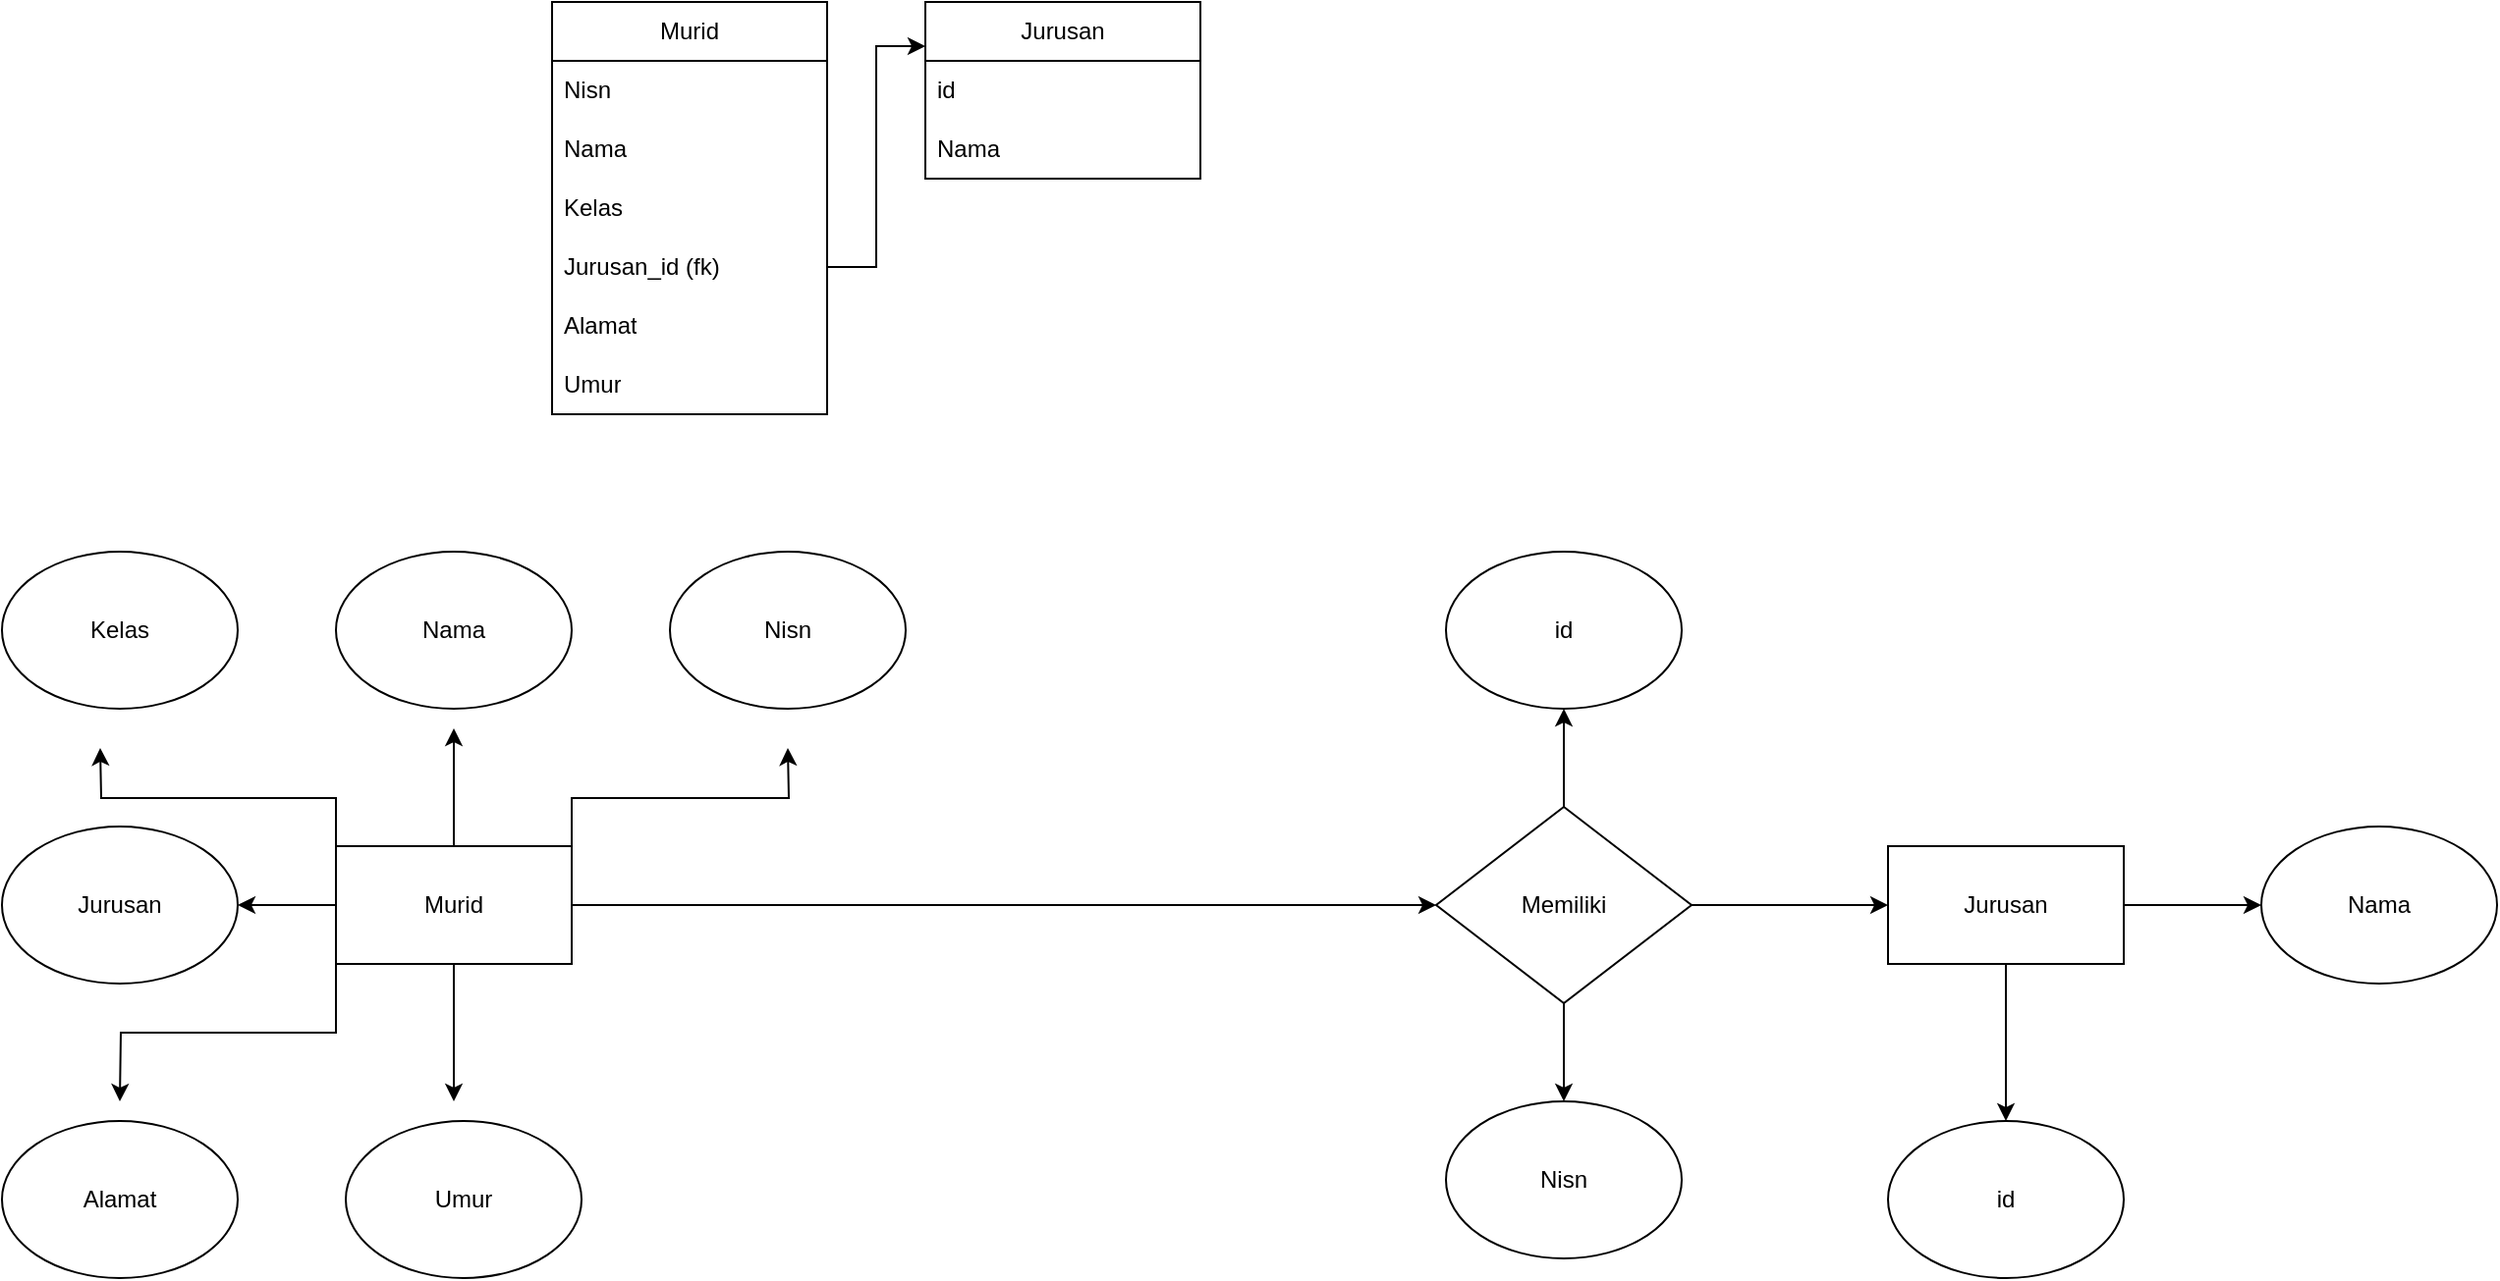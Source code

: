 <mxfile version="24.7.14">
  <diagram name="Page-1" id="se2v94sjm3AJpq2LqplE">
    <mxGraphModel dx="1257" dy="795" grid="1" gridSize="10" guides="1" tooltips="1" connect="1" arrows="1" fold="1" page="1" pageScale="1" pageWidth="3300" pageHeight="4681" math="0" shadow="0">
      <root>
        <mxCell id="0" />
        <mxCell id="1" parent="0" />
        <mxCell id="FmgKRREH_jTbhXyRfKfs-25" style="edgeStyle=orthogonalEdgeStyle;rounded=0;orthogonalLoop=1;jettySize=auto;html=1;exitX=1;exitY=0.5;exitDx=0;exitDy=0;entryX=0;entryY=0.5;entryDx=0;entryDy=0;" edge="1" parent="1" source="FmgKRREH_jTbhXyRfKfs-1" target="FmgKRREH_jTbhXyRfKfs-17">
          <mxGeometry relative="1" as="geometry" />
        </mxCell>
        <mxCell id="FmgKRREH_jTbhXyRfKfs-27" style="edgeStyle=orthogonalEdgeStyle;rounded=0;orthogonalLoop=1;jettySize=auto;html=1;exitX=0.5;exitY=1;exitDx=0;exitDy=0;entryX=0.5;entryY=0;entryDx=0;entryDy=0;" edge="1" parent="1" source="FmgKRREH_jTbhXyRfKfs-1" target="FmgKRREH_jTbhXyRfKfs-26">
          <mxGeometry relative="1" as="geometry" />
        </mxCell>
        <mxCell id="FmgKRREH_jTbhXyRfKfs-29" style="edgeStyle=orthogonalEdgeStyle;rounded=0;orthogonalLoop=1;jettySize=auto;html=1;exitX=0.5;exitY=0;exitDx=0;exitDy=0;entryX=0.5;entryY=1;entryDx=0;entryDy=0;" edge="1" parent="1" source="FmgKRREH_jTbhXyRfKfs-1" target="FmgKRREH_jTbhXyRfKfs-28">
          <mxGeometry relative="1" as="geometry" />
        </mxCell>
        <mxCell id="FmgKRREH_jTbhXyRfKfs-1" value="Memiliki" style="rhombus;whiteSpace=wrap;html=1;" vertex="1" parent="1">
          <mxGeometry x="2010" y="1190" width="130" height="100" as="geometry" />
        </mxCell>
        <mxCell id="FmgKRREH_jTbhXyRfKfs-5" style="edgeStyle=orthogonalEdgeStyle;rounded=0;orthogonalLoop=1;jettySize=auto;html=1;exitX=0.5;exitY=0;exitDx=0;exitDy=0;" edge="1" parent="1" source="FmgKRREH_jTbhXyRfKfs-2">
          <mxGeometry relative="1" as="geometry">
            <mxPoint x="1510" y="1150" as="targetPoint" />
          </mxGeometry>
        </mxCell>
        <mxCell id="FmgKRREH_jTbhXyRfKfs-12" style="edgeStyle=orthogonalEdgeStyle;rounded=0;orthogonalLoop=1;jettySize=auto;html=1;exitX=0.5;exitY=1;exitDx=0;exitDy=0;" edge="1" parent="1" source="FmgKRREH_jTbhXyRfKfs-2">
          <mxGeometry relative="1" as="geometry">
            <mxPoint x="1510" y="1340" as="targetPoint" />
          </mxGeometry>
        </mxCell>
        <mxCell id="FmgKRREH_jTbhXyRfKfs-14" style="edgeStyle=orthogonalEdgeStyle;rounded=0;orthogonalLoop=1;jettySize=auto;html=1;exitX=0;exitY=1;exitDx=0;exitDy=0;" edge="1" parent="1" source="FmgKRREH_jTbhXyRfKfs-2">
          <mxGeometry relative="1" as="geometry">
            <mxPoint x="1340" y="1340" as="targetPoint" />
          </mxGeometry>
        </mxCell>
        <mxCell id="FmgKRREH_jTbhXyRfKfs-15" style="edgeStyle=orthogonalEdgeStyle;rounded=0;orthogonalLoop=1;jettySize=auto;html=1;exitX=0;exitY=0;exitDx=0;exitDy=0;" edge="1" parent="1" source="FmgKRREH_jTbhXyRfKfs-2">
          <mxGeometry relative="1" as="geometry">
            <mxPoint x="1330" y="1160" as="targetPoint" />
          </mxGeometry>
        </mxCell>
        <mxCell id="FmgKRREH_jTbhXyRfKfs-16" style="edgeStyle=orthogonalEdgeStyle;rounded=0;orthogonalLoop=1;jettySize=auto;html=1;exitX=1;exitY=0;exitDx=0;exitDy=0;" edge="1" parent="1" source="FmgKRREH_jTbhXyRfKfs-2">
          <mxGeometry relative="1" as="geometry">
            <mxPoint x="1680" y="1160" as="targetPoint" />
          </mxGeometry>
        </mxCell>
        <mxCell id="FmgKRREH_jTbhXyRfKfs-23" style="edgeStyle=orthogonalEdgeStyle;rounded=0;orthogonalLoop=1;jettySize=auto;html=1;exitX=0;exitY=0.5;exitDx=0;exitDy=0;entryX=1;entryY=0.5;entryDx=0;entryDy=0;" edge="1" parent="1" source="FmgKRREH_jTbhXyRfKfs-2" target="FmgKRREH_jTbhXyRfKfs-22">
          <mxGeometry relative="1" as="geometry" />
        </mxCell>
        <mxCell id="FmgKRREH_jTbhXyRfKfs-24" style="edgeStyle=orthogonalEdgeStyle;rounded=0;orthogonalLoop=1;jettySize=auto;html=1;exitX=1;exitY=0.5;exitDx=0;exitDy=0;entryX=0;entryY=0.5;entryDx=0;entryDy=0;" edge="1" parent="1" source="FmgKRREH_jTbhXyRfKfs-2" target="FmgKRREH_jTbhXyRfKfs-1">
          <mxGeometry relative="1" as="geometry" />
        </mxCell>
        <mxCell id="FmgKRREH_jTbhXyRfKfs-2" value="Murid" style="rounded=0;whiteSpace=wrap;html=1;strokeColor=default;" vertex="1" parent="1">
          <mxGeometry x="1450" y="1210" width="120" height="60" as="geometry" />
        </mxCell>
        <mxCell id="FmgKRREH_jTbhXyRfKfs-6" value="Nama" style="ellipse;whiteSpace=wrap;html=1;" vertex="1" parent="1">
          <mxGeometry x="1450" y="1060" width="120" height="80" as="geometry" />
        </mxCell>
        <mxCell id="FmgKRREH_jTbhXyRfKfs-7" value="Nisn" style="ellipse;whiteSpace=wrap;html=1;" vertex="1" parent="1">
          <mxGeometry x="1620" y="1060" width="120" height="80" as="geometry" />
        </mxCell>
        <mxCell id="FmgKRREH_jTbhXyRfKfs-8" value="Kelas" style="ellipse;whiteSpace=wrap;html=1;" vertex="1" parent="1">
          <mxGeometry x="1280" y="1060" width="120" height="80" as="geometry" />
        </mxCell>
        <mxCell id="FmgKRREH_jTbhXyRfKfs-9" value="Alamat" style="ellipse;whiteSpace=wrap;html=1;" vertex="1" parent="1">
          <mxGeometry x="1280" y="1350" width="120" height="80" as="geometry" />
        </mxCell>
        <mxCell id="FmgKRREH_jTbhXyRfKfs-10" value="Umur" style="ellipse;whiteSpace=wrap;html=1;" vertex="1" parent="1">
          <mxGeometry x="1455" y="1350" width="120" height="80" as="geometry" />
        </mxCell>
        <mxCell id="FmgKRREH_jTbhXyRfKfs-19" style="edgeStyle=orthogonalEdgeStyle;rounded=0;orthogonalLoop=1;jettySize=auto;html=1;exitX=0.5;exitY=1;exitDx=0;exitDy=0;entryX=0.5;entryY=0;entryDx=0;entryDy=0;" edge="1" parent="1" source="FmgKRREH_jTbhXyRfKfs-17" target="FmgKRREH_jTbhXyRfKfs-18">
          <mxGeometry relative="1" as="geometry" />
        </mxCell>
        <mxCell id="FmgKRREH_jTbhXyRfKfs-21" style="edgeStyle=orthogonalEdgeStyle;rounded=0;orthogonalLoop=1;jettySize=auto;html=1;exitX=1;exitY=0.5;exitDx=0;exitDy=0;" edge="1" parent="1" source="FmgKRREH_jTbhXyRfKfs-17" target="FmgKRREH_jTbhXyRfKfs-20">
          <mxGeometry relative="1" as="geometry" />
        </mxCell>
        <mxCell id="FmgKRREH_jTbhXyRfKfs-17" value="Jurusan" style="rounded=0;whiteSpace=wrap;html=1;" vertex="1" parent="1">
          <mxGeometry x="2240" y="1210" width="120" height="60" as="geometry" />
        </mxCell>
        <mxCell id="FmgKRREH_jTbhXyRfKfs-18" value="id" style="ellipse;whiteSpace=wrap;html=1;" vertex="1" parent="1">
          <mxGeometry x="2240" y="1350" width="120" height="80" as="geometry" />
        </mxCell>
        <mxCell id="FmgKRREH_jTbhXyRfKfs-20" value="Nama" style="ellipse;whiteSpace=wrap;html=1;" vertex="1" parent="1">
          <mxGeometry x="2430" y="1200" width="120" height="80" as="geometry" />
        </mxCell>
        <mxCell id="FmgKRREH_jTbhXyRfKfs-22" value="Jurusan" style="ellipse;whiteSpace=wrap;html=1;" vertex="1" parent="1">
          <mxGeometry x="1280" y="1200" width="120" height="80" as="geometry" />
        </mxCell>
        <mxCell id="FmgKRREH_jTbhXyRfKfs-26" value="Nisn" style="ellipse;whiteSpace=wrap;html=1;" vertex="1" parent="1">
          <mxGeometry x="2015" y="1340" width="120" height="80" as="geometry" />
        </mxCell>
        <mxCell id="FmgKRREH_jTbhXyRfKfs-28" value="id" style="ellipse;whiteSpace=wrap;html=1;" vertex="1" parent="1">
          <mxGeometry x="2015" y="1060" width="120" height="80" as="geometry" />
        </mxCell>
        <mxCell id="FmgKRREH_jTbhXyRfKfs-30" value="Murid" style="swimlane;fontStyle=0;childLayout=stackLayout;horizontal=1;startSize=30;horizontalStack=0;resizeParent=1;resizeParentMax=0;resizeLast=0;collapsible=1;marginBottom=0;whiteSpace=wrap;html=1;" vertex="1" parent="1">
          <mxGeometry x="1560" y="780" width="140" height="210" as="geometry" />
        </mxCell>
        <mxCell id="FmgKRREH_jTbhXyRfKfs-31" value="Nisn" style="text;strokeColor=none;fillColor=none;align=left;verticalAlign=middle;spacingLeft=4;spacingRight=4;overflow=hidden;points=[[0,0.5],[1,0.5]];portConstraint=eastwest;rotatable=0;whiteSpace=wrap;html=1;" vertex="1" parent="FmgKRREH_jTbhXyRfKfs-30">
          <mxGeometry y="30" width="140" height="30" as="geometry" />
        </mxCell>
        <mxCell id="FmgKRREH_jTbhXyRfKfs-32" value="Nama" style="text;strokeColor=none;fillColor=none;align=left;verticalAlign=middle;spacingLeft=4;spacingRight=4;overflow=hidden;points=[[0,0.5],[1,0.5]];portConstraint=eastwest;rotatable=0;whiteSpace=wrap;html=1;" vertex="1" parent="FmgKRREH_jTbhXyRfKfs-30">
          <mxGeometry y="60" width="140" height="30" as="geometry" />
        </mxCell>
        <mxCell id="FmgKRREH_jTbhXyRfKfs-33" value="Kelas" style="text;strokeColor=none;fillColor=none;align=left;verticalAlign=middle;spacingLeft=4;spacingRight=4;overflow=hidden;points=[[0,0.5],[1,0.5]];portConstraint=eastwest;rotatable=0;whiteSpace=wrap;html=1;" vertex="1" parent="FmgKRREH_jTbhXyRfKfs-30">
          <mxGeometry y="90" width="140" height="30" as="geometry" />
        </mxCell>
        <mxCell id="FmgKRREH_jTbhXyRfKfs-34" value="Jurusan_id (fk)" style="text;strokeColor=none;fillColor=none;align=left;verticalAlign=middle;spacingLeft=4;spacingRight=4;overflow=hidden;points=[[0,0.5],[1,0.5]];portConstraint=eastwest;rotatable=0;whiteSpace=wrap;html=1;" vertex="1" parent="FmgKRREH_jTbhXyRfKfs-30">
          <mxGeometry y="120" width="140" height="30" as="geometry" />
        </mxCell>
        <mxCell id="FmgKRREH_jTbhXyRfKfs-35" value="Alamat" style="text;strokeColor=none;fillColor=none;align=left;verticalAlign=middle;spacingLeft=4;spacingRight=4;overflow=hidden;points=[[0,0.5],[1,0.5]];portConstraint=eastwest;rotatable=0;whiteSpace=wrap;html=1;" vertex="1" parent="FmgKRREH_jTbhXyRfKfs-30">
          <mxGeometry y="150" width="140" height="30" as="geometry" />
        </mxCell>
        <mxCell id="FmgKRREH_jTbhXyRfKfs-36" value="Umur" style="text;strokeColor=none;fillColor=none;align=left;verticalAlign=middle;spacingLeft=4;spacingRight=4;overflow=hidden;points=[[0,0.5],[1,0.5]];portConstraint=eastwest;rotatable=0;whiteSpace=wrap;html=1;" vertex="1" parent="FmgKRREH_jTbhXyRfKfs-30">
          <mxGeometry y="180" width="140" height="30" as="geometry" />
        </mxCell>
        <mxCell id="FmgKRREH_jTbhXyRfKfs-37" value="Jurusan" style="swimlane;fontStyle=0;childLayout=stackLayout;horizontal=1;startSize=30;horizontalStack=0;resizeParent=1;resizeParentMax=0;resizeLast=0;collapsible=1;marginBottom=0;whiteSpace=wrap;html=1;" vertex="1" parent="1">
          <mxGeometry x="1750" y="780" width="140" height="90" as="geometry" />
        </mxCell>
        <mxCell id="FmgKRREH_jTbhXyRfKfs-38" value="id" style="text;strokeColor=none;fillColor=none;align=left;verticalAlign=middle;spacingLeft=4;spacingRight=4;overflow=hidden;points=[[0,0.5],[1,0.5]];portConstraint=eastwest;rotatable=0;whiteSpace=wrap;html=1;" vertex="1" parent="FmgKRREH_jTbhXyRfKfs-37">
          <mxGeometry y="30" width="140" height="30" as="geometry" />
        </mxCell>
        <mxCell id="FmgKRREH_jTbhXyRfKfs-39" value="Nama" style="text;strokeColor=none;fillColor=none;align=left;verticalAlign=middle;spacingLeft=4;spacingRight=4;overflow=hidden;points=[[0,0.5],[1,0.5]];portConstraint=eastwest;rotatable=0;whiteSpace=wrap;html=1;" vertex="1" parent="FmgKRREH_jTbhXyRfKfs-37">
          <mxGeometry y="60" width="140" height="30" as="geometry" />
        </mxCell>
        <mxCell id="FmgKRREH_jTbhXyRfKfs-45" style="edgeStyle=orthogonalEdgeStyle;rounded=0;orthogonalLoop=1;jettySize=auto;html=1;exitX=1;exitY=0.5;exitDx=0;exitDy=0;entryX=0;entryY=0.25;entryDx=0;entryDy=0;" edge="1" parent="1" source="FmgKRREH_jTbhXyRfKfs-34" target="FmgKRREH_jTbhXyRfKfs-37">
          <mxGeometry relative="1" as="geometry" />
        </mxCell>
      </root>
    </mxGraphModel>
  </diagram>
</mxfile>
